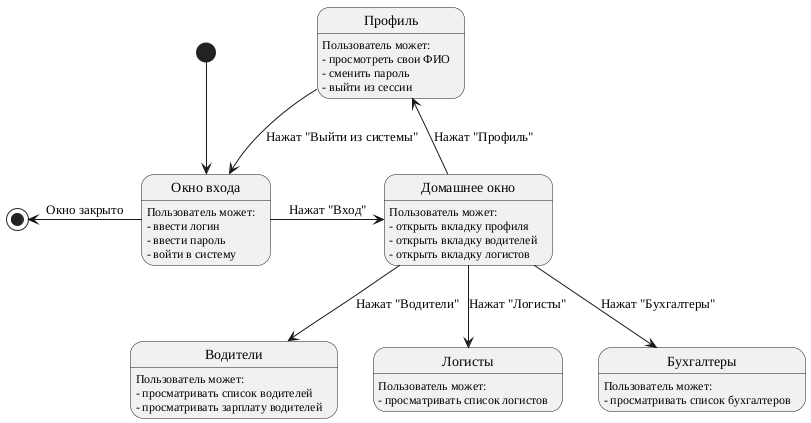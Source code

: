 @startuml
skinparam defaultFontName Liberation Serif
 
state "Окно входа" as login
state "Домашнее окно" as home
state "Профиль" as profile
state "Водители" as drivers
state "Логисты" as logists
state "Бухгалтеры" as accounters

login : Пользователь может:
login : - ввести логин
login : - ввести пароль
login : - войти в систему

profile : Пользователь может:
profile : - просмотреть свои ФИО
profile : - сменить пароль
profile : - выйти из сессии

home : Пользователь может:
home : - открыть вкладку профиля
home : - открыть вкладку водителей
home : - открыть вкладку логистов

drivers : Пользователь может:
drivers : - просматривать список водителей
drivers : - просматривать зарплату водителей

logists : Пользователь может:
logists : - просматривать список логистов

accounters : Пользователь может:
accounters : - просматривать список бухгалтеров

[*] -down-> login
login -right-> home : Нажат "Вход"
home -up-> profile : Нажат "Профиль"
home --> drivers : Нажат "Водители"
home --> logists : Нажат "Логисты"
home --> accounters : Нажат "Бухгалтеры"
profile --> login : Нажат "Выйти из системы"
login -left-> [*] : Окно закрыто

@enduml
